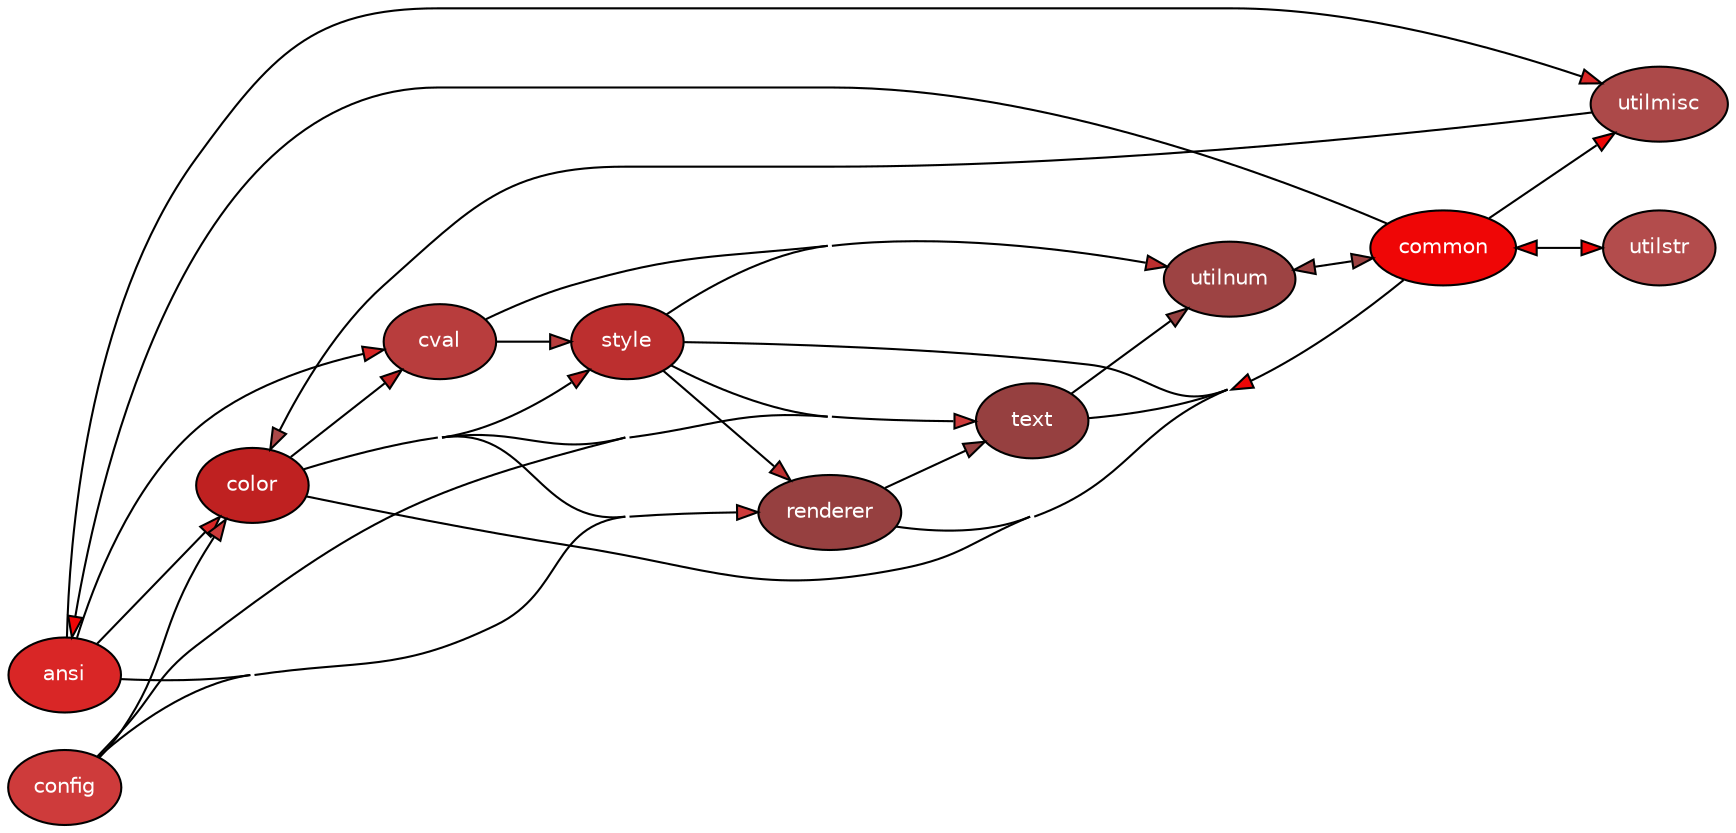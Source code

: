 
digraph G {
    concentrate = true;

    rankdir = LR;
    node [style=filled,fillcolor="#ffffff",fontcolor="#000000",fontname=Helvetica,fontsize=10];

    pytermor_ansi [fillcolor="#d92626",fontcolor="#ffffff",label="ansi"];
    pytermor_color [fillcolor="#bf2121",fontcolor="#ffffff",label="color"];
    pytermor_common [fillcolor="#ef0606",fontcolor="#ffffff",label="common"];
    pytermor_config [fillcolor="#ce3b3b",fontcolor="#ffffff",label="config"];
    pytermor_cval [fillcolor="#b83d3d",fontcolor="#ffffff",label="cval"];
    pytermor_renderer [fillcolor="#964040",fontcolor="#ffffff",label="renderer"];
    pytermor_style [fillcolor="#bc2f2f",fontcolor="#ffffff",label="style"];
    pytermor_text [fillcolor="#964040",fontcolor="#ffffff",label="text"];
    pytermor_utilmisc [fillcolor="#ac4949",fontcolor="#ffffff",label="utilmisc"];
    pytermor_utilnum [fillcolor="#9d4343",fontcolor="#ffffff",label="utilnum"];
    pytermor_utilstr [fillcolor="#b34c4c",fontcolor="#ffffff",label="utilstr"];
    pytermor_ansi -> pytermor_color [fillcolor="#d92626"];
    pytermor_ansi -> pytermor_cval [fillcolor="#d92626"];
    pytermor_ansi -> pytermor_renderer [fillcolor="#d92626"];
    pytermor_ansi -> pytermor_utilmisc [fillcolor="#d92626"];
    pytermor_color -> pytermor_cval [fillcolor="#bf2121"];
    pytermor_color -> pytermor_renderer [fillcolor="#bf2121"];
    pytermor_color -> pytermor_style [fillcolor="#bf2121"];
    pytermor_color -> pytermor_text [fillcolor="#bf2121"];
    pytermor_common -> pytermor_ansi [fillcolor="#ef0606"];
    pytermor_common -> pytermor_color [fillcolor="#ef0606"];
    pytermor_common -> pytermor_renderer [fillcolor="#ef0606"];
    pytermor_common -> pytermor_style [fillcolor="#ef0606"];
    pytermor_common -> pytermor_text [fillcolor="#ef0606"];
    pytermor_common -> pytermor_utilmisc [fillcolor="#ef0606"];
    pytermor_common -> pytermor_utilnum [fillcolor="#ef0606"];
    pytermor_common -> pytermor_utilstr [fillcolor="#ef0606"];
    pytermor_config -> pytermor_color [fillcolor="#ce3b3b"];
    pytermor_config -> pytermor_renderer [fillcolor="#ce3b3b"];
    pytermor_config -> pytermor_text [fillcolor="#ce3b3b"];
    pytermor_cval -> pytermor_style [fillcolor="#b83d3d"];
    pytermor_cval -> pytermor_utilnum [fillcolor="#b83d3d"];
    pytermor_renderer -> pytermor_text [fillcolor="#964040"];
    pytermor_style -> pytermor_renderer [fillcolor="#bc2f2f"];
    pytermor_style -> pytermor_text [fillcolor="#bc2f2f"];
    pytermor_style -> pytermor_utilnum [fillcolor="#bc2f2f"];
    pytermor_text -> pytermor_utilnum [fillcolor="#964040"];
    pytermor_utilmisc -> pytermor_color [fillcolor="#ac4949"];
    pytermor_utilnum -> pytermor_common [fillcolor="#9d4343"];
    pytermor_utilstr -> pytermor_common [fillcolor="#b34c4c"];
}

